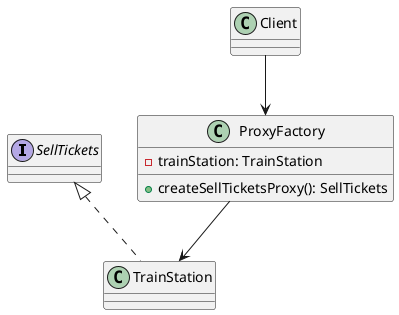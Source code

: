 @startuml
'https://plantuml.com/class-diagram

interface SellTickets
class TrainStation
SellTickets <|.. TrainStation
class ProxyFactory {
    - trainStation: TrainStation
    + createSellTicketsProxy(): SellTickets
}
ProxyFactory --> TrainStation
class Client
Client --> ProxyFactory

@enduml